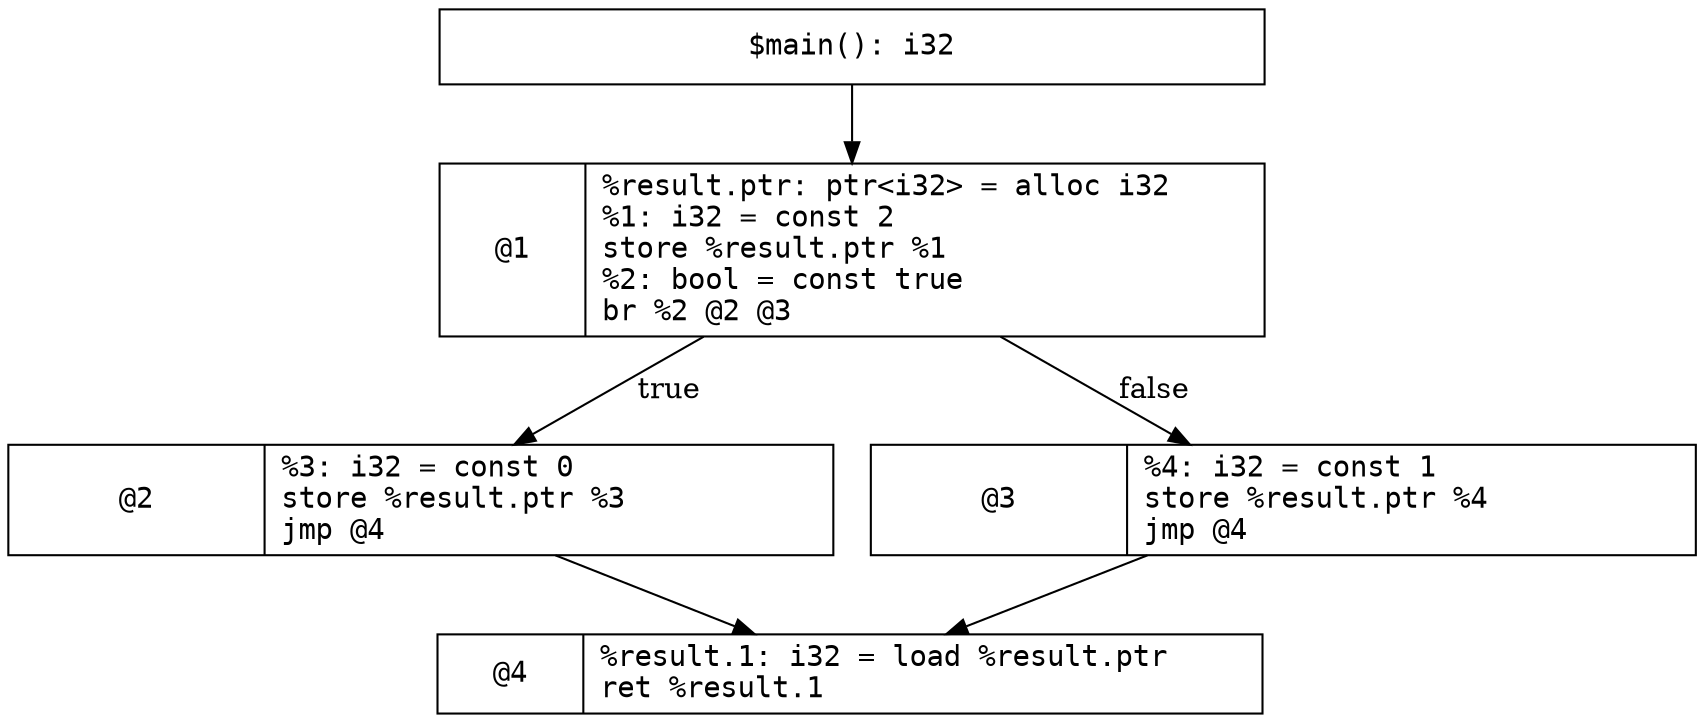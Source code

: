 digraph {
   node [shape=record,width=5.5,fontname=monospace]

   subgraph {
      "$main(): i32" -> "$main@1"

      "$main@1" [label="@1|%result.ptr: ptr&lt;i32&gt; = alloc i32\l%1: i32 = const 2\lstore %result.ptr %1\l%2: bool = const true\lbr %2 @2 @3\l"]
      "$main@1" -> "$main@2" [label="true"]
      "$main@1" -> "$main@3" [label="false"]

      "$main@2" [label="@2|%3: i32 = const 0\lstore %result.ptr %3\ljmp @4\l"]
      "$main@2" -> "$main@4"

      "$main@3" [label="@3|%4: i32 = const 1\lstore %result.ptr %4\ljmp @4\l"]
      "$main@3" -> "$main@4"

      "$main@4" [label="@4|%result.1: i32 = load %result.ptr\lret %result.1\l"]
   }
}
